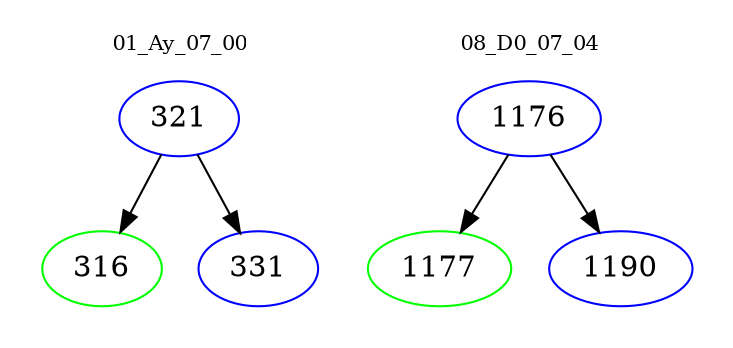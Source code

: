 digraph{
subgraph cluster_0 {
color = white
label = "01_Ay_07_00";
fontsize=10;
T0_321 [label="321", color="blue"]
T0_321 -> T0_316 [color="black"]
T0_316 [label="316", color="green"]
T0_321 -> T0_331 [color="black"]
T0_331 [label="331", color="blue"]
}
subgraph cluster_1 {
color = white
label = "08_D0_07_04";
fontsize=10;
T1_1176 [label="1176", color="blue"]
T1_1176 -> T1_1177 [color="black"]
T1_1177 [label="1177", color="green"]
T1_1176 -> T1_1190 [color="black"]
T1_1190 [label="1190", color="blue"]
}
}
